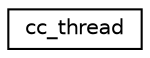 digraph "Graphical Class Hierarchy"
{
 // LATEX_PDF_SIZE
  edge [fontname="Helvetica",fontsize="10",labelfontname="Helvetica",labelfontsize="10"];
  node [fontname="Helvetica",fontsize="10",shape=record];
  rankdir="LR";
  Node0 [label="cc_thread",height=0.2,width=0.4,color="black", fillcolor="white", style="filled",URL="$structcc__thread.html",tooltip="The structure for a thread."];
}
